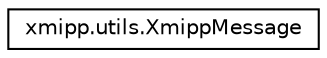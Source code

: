 digraph "Graphical Class Hierarchy"
{
  edge [fontname="Helvetica",fontsize="10",labelfontname="Helvetica",labelfontsize="10"];
  node [fontname="Helvetica",fontsize="10",shape=record];
  rankdir="LR";
  Node0 [label="xmipp.utils.XmippMessage",height=0.2,width=0.4,color="black", fillcolor="white", style="filled",URL="$classxmipp_1_1utils_1_1XmippMessage.html"];
}
